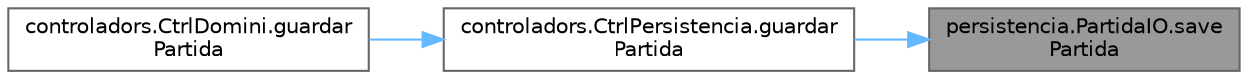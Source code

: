 digraph "persistencia.PartidaIO.savePartida"
{
 // INTERACTIVE_SVG=YES
 // LATEX_PDF_SIZE
  bgcolor="transparent";
  edge [fontname=Helvetica,fontsize=10,labelfontname=Helvetica,labelfontsize=10];
  node [fontname=Helvetica,fontsize=10,shape=box,height=0.2,width=0.4];
  rankdir="RL";
  Node1 [id="Node000001",label="persistencia.PartidaIO.save\lPartida",height=0.2,width=0.4,color="gray40", fillcolor="grey60", style="filled", fontcolor="black",tooltip="Desa una partida a un fitxer JSON."];
  Node1 -> Node2 [id="edge1_Node000001_Node000002",dir="back",color="steelblue1",style="solid",tooltip=" "];
  Node2 [id="Node000002",label="controladors.CtrlPersistencia.guardar\lPartida",height=0.2,width=0.4,color="grey40", fillcolor="white", style="filled",URL="$classcontroladors_1_1_ctrl_persistencia.html#a0e5e0a143149479bf7fb5b185d34035f",tooltip="Desa una partida a l'emmagatzematge persistent."];
  Node2 -> Node3 [id="edge2_Node000002_Node000003",dir="back",color="steelblue1",style="solid",tooltip=" "];
  Node3 [id="Node000003",label="controladors.CtrlDomini.guardar\lPartida",height=0.2,width=0.4,color="grey40", fillcolor="white", style="filled",URL="$classcontroladors_1_1_ctrl_domini.html#a233e7ea2f0d9e991a6107dfaab6e106f",tooltip="Es guarda la partida actual."];
}
